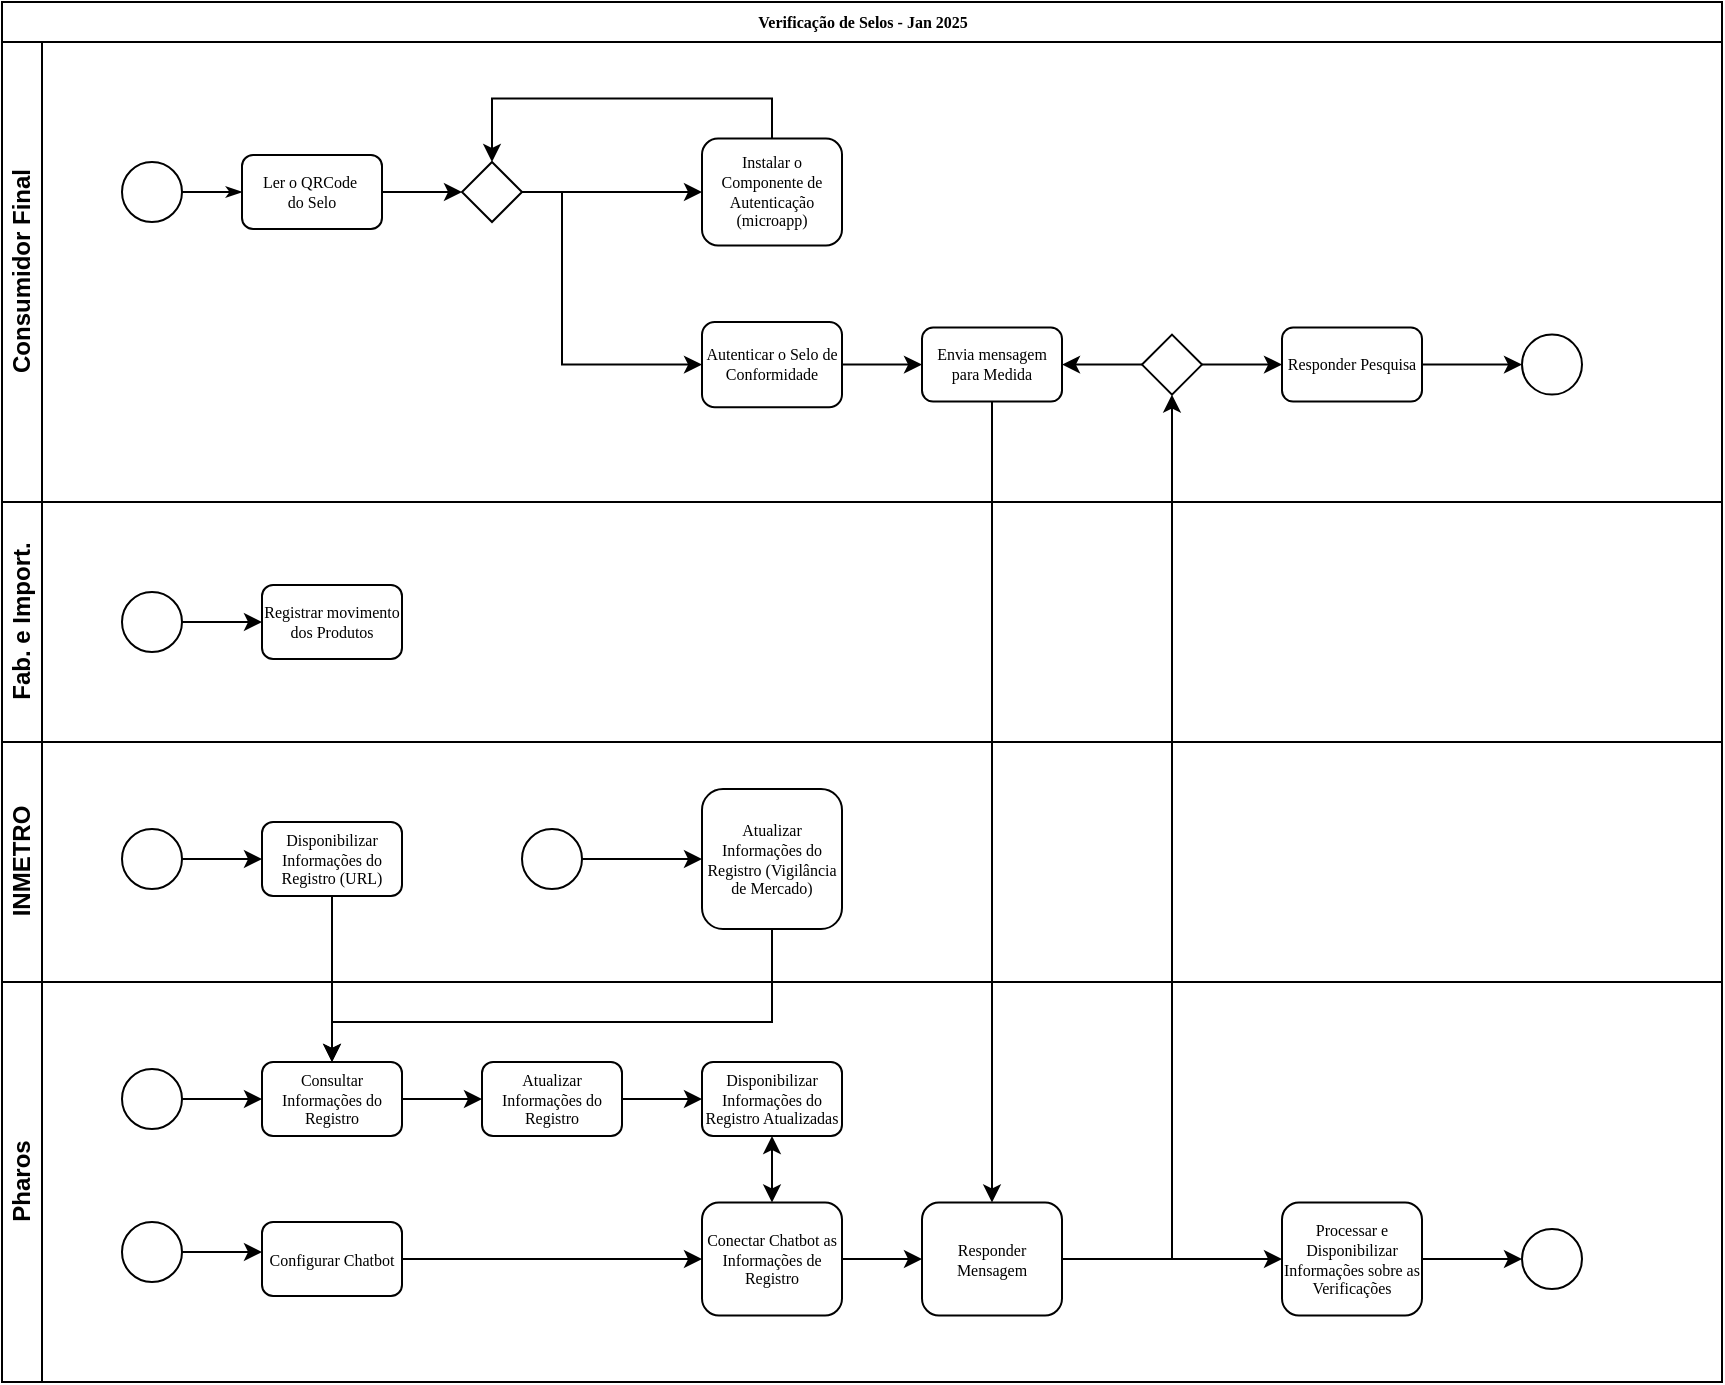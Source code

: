 <mxfile version="24.7.14">
  <diagram name="Page-1" id="c7488fd3-1785-93aa-aadb-54a6760d102a">
    <mxGraphModel dx="1185" dy="654" grid="1" gridSize="10" guides="1" tooltips="1" connect="1" arrows="1" fold="1" page="1" pageScale="1" pageWidth="1100" pageHeight="850" background="none" math="0" shadow="0">
      <root>
        <mxCell id="0" />
        <mxCell id="1" parent="0" />
        <mxCell id="2b4e8129b02d487f-1" value="Verificação de Selos - Jan 2025" style="swimlane;html=1;childLayout=stackLayout;horizontal=1;startSize=20;horizontalStack=0;rounded=0;shadow=0;labelBackgroundColor=none;strokeWidth=1;fontFamily=Verdana;fontSize=8;align=center;" parent="1" vertex="1">
          <mxGeometry x="180" y="70" width="860" height="690" as="geometry" />
        </mxCell>
        <mxCell id="2b4e8129b02d487f-2" value="Consumidor Final" style="swimlane;html=1;startSize=20;horizontal=0;" parent="2b4e8129b02d487f-1" vertex="1">
          <mxGeometry y="20" width="860" height="230" as="geometry" />
        </mxCell>
        <mxCell id="2b4e8129b02d487f-18" style="edgeStyle=orthogonalEdgeStyle;rounded=0;html=1;labelBackgroundColor=none;startArrow=none;startFill=0;startSize=5;endArrow=classicThin;endFill=1;endSize=5;jettySize=auto;orthogonalLoop=1;strokeWidth=1;fontFamily=Verdana;fontSize=8" parent="2b4e8129b02d487f-2" source="2b4e8129b02d487f-5" target="2b4e8129b02d487f-6" edge="1">
          <mxGeometry relative="1" as="geometry" />
        </mxCell>
        <mxCell id="2b4e8129b02d487f-5" value="" style="ellipse;whiteSpace=wrap;html=1;rounded=0;shadow=0;labelBackgroundColor=none;strokeWidth=1;fontFamily=Verdana;fontSize=8;align=center;" parent="2b4e8129b02d487f-2" vertex="1">
          <mxGeometry x="60" y="60" width="30" height="30" as="geometry" />
        </mxCell>
        <mxCell id="TjJBPhh7IqeXCysBH1En-6" value="" style="edgeStyle=orthogonalEdgeStyle;rounded=0;orthogonalLoop=1;jettySize=auto;html=1;" parent="2b4e8129b02d487f-2" source="2b4e8129b02d487f-6" target="TjJBPhh7IqeXCysBH1En-5" edge="1">
          <mxGeometry relative="1" as="geometry" />
        </mxCell>
        <mxCell id="2b4e8129b02d487f-6" value="Ler o QRCode&amp;nbsp;&lt;div&gt;do Selo&lt;/div&gt;" style="rounded=1;whiteSpace=wrap;html=1;shadow=0;labelBackgroundColor=none;strokeWidth=1;fontFamily=Verdana;fontSize=8;align=center;" parent="2b4e8129b02d487f-2" vertex="1">
          <mxGeometry x="120" y="56.5" width="70" height="37" as="geometry" />
        </mxCell>
        <mxCell id="TjJBPhh7IqeXCysBH1En-10" value="" style="edgeStyle=orthogonalEdgeStyle;rounded=0;orthogonalLoop=1;jettySize=auto;html=1;entryX=0;entryY=0.5;entryDx=0;entryDy=0;" parent="2b4e8129b02d487f-2" source="TjJBPhh7IqeXCysBH1En-5" target="TjJBPhh7IqeXCysBH1En-16" edge="1">
          <mxGeometry relative="1" as="geometry">
            <mxPoint x="300" y="145.0" as="targetPoint" />
            <Array as="points">
              <mxPoint x="280" y="75" />
              <mxPoint x="280" y="161" />
            </Array>
          </mxGeometry>
        </mxCell>
        <mxCell id="TjJBPhh7IqeXCysBH1En-5" value="" style="strokeWidth=1;html=1;shape=mxgraph.flowchart.decision;whiteSpace=wrap;rounded=1;shadow=0;labelBackgroundColor=none;fontFamily=Verdana;fontSize=8;align=center;" parent="2b4e8129b02d487f-2" vertex="1">
          <mxGeometry x="230" y="60.0" width="30" height="30" as="geometry" />
        </mxCell>
        <mxCell id="TjJBPhh7IqeXCysBH1En-7" value="Envia mensagem para Medida" style="rounded=1;whiteSpace=wrap;html=1;shadow=0;labelBackgroundColor=none;strokeWidth=1;fontFamily=Verdana;fontSize=8;align=center;" parent="2b4e8129b02d487f-2" vertex="1">
          <mxGeometry x="460" y="142.81" width="70" height="37" as="geometry" />
        </mxCell>
        <mxCell id="TjJBPhh7IqeXCysBH1En-14" value="" style="edgeStyle=orthogonalEdgeStyle;rounded=0;orthogonalLoop=1;jettySize=auto;html=1;entryX=0;entryY=0.5;entryDx=0;entryDy=0;" parent="2b4e8129b02d487f-2" source="TjJBPhh7IqeXCysBH1En-5" target="TjJBPhh7IqeXCysBH1En-18" edge="1">
          <mxGeometry relative="1" as="geometry">
            <mxPoint x="440" y="165" as="sourcePoint" />
            <mxPoint x="330" y="75.0" as="targetPoint" />
          </mxGeometry>
        </mxCell>
        <mxCell id="TjJBPhh7IqeXCysBH1En-24" value="" style="edgeStyle=orthogonalEdgeStyle;rounded=0;orthogonalLoop=1;jettySize=auto;html=1;entryX=0;entryY=0.5;entryDx=0;entryDy=0;" parent="2b4e8129b02d487f-2" source="TjJBPhh7IqeXCysBH1En-16" target="TjJBPhh7IqeXCysBH1En-7" edge="1">
          <mxGeometry relative="1" as="geometry">
            <mxPoint x="459" y="159" as="targetPoint" />
          </mxGeometry>
        </mxCell>
        <mxCell id="TjJBPhh7IqeXCysBH1En-16" value="Autenticar o Selo de Conformidade" style="rounded=1;whiteSpace=wrap;html=1;shadow=0;labelBackgroundColor=none;strokeWidth=1;fontFamily=Verdana;fontSize=8;align=center;" parent="2b4e8129b02d487f-2" vertex="1">
          <mxGeometry x="350" y="140" width="70" height="42.62" as="geometry" />
        </mxCell>
        <mxCell id="lS37dKiJ8wTq1rKE8fun-17" value="" style="edgeStyle=orthogonalEdgeStyle;rounded=0;orthogonalLoop=1;jettySize=auto;html=1;entryX=0.5;entryY=0;entryDx=0;entryDy=0;entryPerimeter=0;exitX=0.5;exitY=0;exitDx=0;exitDy=0;" edge="1" parent="2b4e8129b02d487f-2" source="TjJBPhh7IqeXCysBH1En-18" target="TjJBPhh7IqeXCysBH1En-5">
          <mxGeometry relative="1" as="geometry">
            <mxPoint x="385" y="-31.75" as="targetPoint" />
          </mxGeometry>
        </mxCell>
        <mxCell id="TjJBPhh7IqeXCysBH1En-18" value="Instalar o &lt;br&gt;Componente de Autenticação&lt;div&gt;(microapp)&lt;/div&gt;" style="rounded=1;whiteSpace=wrap;html=1;shadow=0;labelBackgroundColor=none;strokeWidth=1;fontFamily=Verdana;fontSize=8;align=center;" parent="2b4e8129b02d487f-2" vertex="1">
          <mxGeometry x="350" y="48.25" width="70" height="53.5" as="geometry" />
        </mxCell>
        <mxCell id="lS37dKiJ8wTq1rKE8fun-57" value="" style="edgeStyle=orthogonalEdgeStyle;rounded=0;orthogonalLoop=1;jettySize=auto;html=1;" edge="1" parent="2b4e8129b02d487f-2" source="lS37dKiJ8wTq1rKE8fun-48" target="lS37dKiJ8wTq1rKE8fun-56">
          <mxGeometry relative="1" as="geometry" />
        </mxCell>
        <mxCell id="lS37dKiJ8wTq1rKE8fun-48" value="" style="strokeWidth=1;html=1;shape=mxgraph.flowchart.decision;whiteSpace=wrap;rounded=1;shadow=0;labelBackgroundColor=none;fontFamily=Verdana;fontSize=8;align=center;" vertex="1" parent="2b4e8129b02d487f-2">
          <mxGeometry x="570" y="146.31" width="30" height="30" as="geometry" />
        </mxCell>
        <mxCell id="lS37dKiJ8wTq1rKE8fun-47" value="" style="edgeStyle=orthogonalEdgeStyle;rounded=0;orthogonalLoop=1;jettySize=auto;html=1;entryX=1;entryY=0.5;entryDx=0;entryDy=0;exitX=0;exitY=0.5;exitDx=0;exitDy=0;exitPerimeter=0;" edge="1" parent="2b4e8129b02d487f-2" source="lS37dKiJ8wTq1rKE8fun-48" target="TjJBPhh7IqeXCysBH1En-7">
          <mxGeometry relative="1" as="geometry">
            <mxPoint x="610" y="608.5" as="targetPoint" />
            <Array as="points" />
          </mxGeometry>
        </mxCell>
        <mxCell id="lS37dKiJ8wTq1rKE8fun-59" value="" style="edgeStyle=orthogonalEdgeStyle;rounded=0;orthogonalLoop=1;jettySize=auto;html=1;" edge="1" parent="2b4e8129b02d487f-2" source="lS37dKiJ8wTq1rKE8fun-56" target="lS37dKiJ8wTq1rKE8fun-58">
          <mxGeometry relative="1" as="geometry" />
        </mxCell>
        <mxCell id="lS37dKiJ8wTq1rKE8fun-56" value="Responder Pesquisa" style="rounded=1;whiteSpace=wrap;html=1;shadow=0;labelBackgroundColor=none;strokeWidth=1;fontFamily=Verdana;fontSize=8;align=center;" vertex="1" parent="2b4e8129b02d487f-2">
          <mxGeometry x="640" y="142.81" width="70" height="37" as="geometry" />
        </mxCell>
        <mxCell id="lS37dKiJ8wTq1rKE8fun-58" value="" style="ellipse;whiteSpace=wrap;html=1;rounded=0;shadow=0;labelBackgroundColor=none;strokeWidth=1;fontFamily=Verdana;fontSize=8;align=center;" vertex="1" parent="2b4e8129b02d487f-2">
          <mxGeometry x="760" y="146.31" width="30" height="30" as="geometry" />
        </mxCell>
        <mxCell id="2b4e8129b02d487f-3" value="Fab. e Import." style="swimlane;html=1;startSize=20;horizontal=0;" parent="2b4e8129b02d487f-1" vertex="1">
          <mxGeometry y="250" width="860" height="120" as="geometry">
            <mxRectangle y="290" width="860" height="30" as="alternateBounds" />
          </mxGeometry>
        </mxCell>
        <mxCell id="lS37dKiJ8wTq1rKE8fun-3" value="Registrar movimento dos Produtos" style="rounded=1;whiteSpace=wrap;html=1;shadow=0;labelBackgroundColor=none;strokeWidth=1;fontFamily=Verdana;fontSize=8;align=center;" vertex="1" parent="2b4e8129b02d487f-3">
          <mxGeometry x="130" y="41.5" width="70" height="37" as="geometry" />
        </mxCell>
        <mxCell id="lS37dKiJ8wTq1rKE8fun-5" value="" style="edgeStyle=orthogonalEdgeStyle;rounded=0;orthogonalLoop=1;jettySize=auto;html=1;" edge="1" parent="2b4e8129b02d487f-3" source="lS37dKiJ8wTq1rKE8fun-4" target="lS37dKiJ8wTq1rKE8fun-3">
          <mxGeometry relative="1" as="geometry" />
        </mxCell>
        <mxCell id="lS37dKiJ8wTq1rKE8fun-4" value="" style="ellipse;whiteSpace=wrap;html=1;rounded=0;shadow=0;labelBackgroundColor=none;strokeWidth=1;fontFamily=Verdana;fontSize=8;align=center;" vertex="1" parent="2b4e8129b02d487f-3">
          <mxGeometry x="60" y="45" width="30" height="30" as="geometry" />
        </mxCell>
        <mxCell id="lS37dKiJ8wTq1rKE8fun-10" value="" style="edgeStyle=orthogonalEdgeStyle;rounded=0;orthogonalLoop=1;jettySize=auto;html=1;" edge="1" parent="2b4e8129b02d487f-1" source="lS37dKiJ8wTq1rKE8fun-6" target="lS37dKiJ8wTq1rKE8fun-9">
          <mxGeometry relative="1" as="geometry" />
        </mxCell>
        <mxCell id="lS37dKiJ8wTq1rKE8fun-45" value="" style="edgeStyle=orthogonalEdgeStyle;rounded=0;orthogonalLoop=1;jettySize=auto;html=1;" edge="1" parent="2b4e8129b02d487f-1" source="TjJBPhh7IqeXCysBH1En-7" target="lS37dKiJ8wTq1rKE8fun-42">
          <mxGeometry relative="1" as="geometry">
            <mxPoint x="495" y="279.81" as="targetPoint" />
          </mxGeometry>
        </mxCell>
        <mxCell id="2b4e8129b02d487f-4" value="INMETRO" style="swimlane;html=1;startSize=20;horizontal=0;" parent="2b4e8129b02d487f-1" vertex="1">
          <mxGeometry y="370" width="860" height="120" as="geometry">
            <mxRectangle y="440" width="860" height="30" as="alternateBounds" />
          </mxGeometry>
        </mxCell>
        <mxCell id="lS37dKiJ8wTq1rKE8fun-6" value="Disponibilizar Informações do Registro (URL)" style="rounded=1;whiteSpace=wrap;html=1;shadow=0;labelBackgroundColor=none;strokeWidth=1;fontFamily=Verdana;fontSize=8;align=center;" vertex="1" parent="2b4e8129b02d487f-4">
          <mxGeometry x="130" y="40" width="70" height="37" as="geometry" />
        </mxCell>
        <mxCell id="lS37dKiJ8wTq1rKE8fun-7" value="" style="edgeStyle=orthogonalEdgeStyle;rounded=0;orthogonalLoop=1;jettySize=auto;html=1;" edge="1" parent="2b4e8129b02d487f-4" source="lS37dKiJ8wTq1rKE8fun-8" target="lS37dKiJ8wTq1rKE8fun-6">
          <mxGeometry relative="1" as="geometry" />
        </mxCell>
        <mxCell id="lS37dKiJ8wTq1rKE8fun-8" value="" style="ellipse;whiteSpace=wrap;html=1;rounded=0;shadow=0;labelBackgroundColor=none;strokeWidth=1;fontFamily=Verdana;fontSize=8;align=center;" vertex="1" parent="2b4e8129b02d487f-4">
          <mxGeometry x="60" y="43.5" width="30" height="30" as="geometry" />
        </mxCell>
        <mxCell id="lS37dKiJ8wTq1rKE8fun-51" value="Atualizar Informações do Registro (Vigilância de Mercado)" style="rounded=1;whiteSpace=wrap;html=1;shadow=0;labelBackgroundColor=none;strokeWidth=1;fontFamily=Verdana;fontSize=8;align=center;" vertex="1" parent="2b4e8129b02d487f-4">
          <mxGeometry x="350" y="23.5" width="70" height="70" as="geometry" />
        </mxCell>
        <mxCell id="lS37dKiJ8wTq1rKE8fun-52" value="" style="edgeStyle=orthogonalEdgeStyle;rounded=0;orthogonalLoop=1;jettySize=auto;html=1;" edge="1" parent="2b4e8129b02d487f-4" source="lS37dKiJ8wTq1rKE8fun-53" target="lS37dKiJ8wTq1rKE8fun-51">
          <mxGeometry relative="1" as="geometry" />
        </mxCell>
        <mxCell id="lS37dKiJ8wTq1rKE8fun-53" value="" style="ellipse;whiteSpace=wrap;html=1;rounded=0;shadow=0;labelBackgroundColor=none;strokeWidth=1;fontFamily=Verdana;fontSize=8;align=center;" vertex="1" parent="2b4e8129b02d487f-4">
          <mxGeometry x="260" y="43.5" width="30" height="30" as="geometry" />
        </mxCell>
        <mxCell id="lS37dKiJ8wTq1rKE8fun-2" value="Pharos" style="swimlane;html=1;startSize=20;horizontal=0;" vertex="1" parent="2b4e8129b02d487f-1">
          <mxGeometry y="490" width="860" height="200" as="geometry">
            <mxRectangle y="590" width="860" height="30" as="alternateBounds" />
          </mxGeometry>
        </mxCell>
        <mxCell id="lS37dKiJ8wTq1rKE8fun-12" value="" style="edgeStyle=orthogonalEdgeStyle;rounded=0;orthogonalLoop=1;jettySize=auto;html=1;" edge="1" parent="lS37dKiJ8wTq1rKE8fun-2" source="lS37dKiJ8wTq1rKE8fun-9" target="lS37dKiJ8wTq1rKE8fun-11">
          <mxGeometry relative="1" as="geometry" />
        </mxCell>
        <mxCell id="lS37dKiJ8wTq1rKE8fun-9" value="Consultar Informações do Registro" style="rounded=1;whiteSpace=wrap;html=1;shadow=0;labelBackgroundColor=none;strokeWidth=1;fontFamily=Verdana;fontSize=8;align=center;" vertex="1" parent="lS37dKiJ8wTq1rKE8fun-2">
          <mxGeometry x="130" y="40" width="70" height="37" as="geometry" />
        </mxCell>
        <mxCell id="lS37dKiJ8wTq1rKE8fun-15" value="" style="edgeStyle=orthogonalEdgeStyle;rounded=0;orthogonalLoop=1;jettySize=auto;html=1;" edge="1" parent="lS37dKiJ8wTq1rKE8fun-2" source="lS37dKiJ8wTq1rKE8fun-11" target="lS37dKiJ8wTq1rKE8fun-14">
          <mxGeometry relative="1" as="geometry" />
        </mxCell>
        <mxCell id="lS37dKiJ8wTq1rKE8fun-11" value="Atualizar Informações do Registro" style="rounded=1;whiteSpace=wrap;html=1;shadow=0;labelBackgroundColor=none;strokeWidth=1;fontFamily=Verdana;fontSize=8;align=center;fontStyle=0" vertex="1" parent="lS37dKiJ8wTq1rKE8fun-2">
          <mxGeometry x="240" y="40" width="70" height="37" as="geometry" />
        </mxCell>
        <mxCell id="lS37dKiJ8wTq1rKE8fun-27" value="" style="rounded=0;orthogonalLoop=1;jettySize=auto;html=1;verticalAlign=middle;horizontal=1;startArrow=classic;startFill=1;" edge="1" parent="lS37dKiJ8wTq1rKE8fun-2" source="lS37dKiJ8wTq1rKE8fun-14" target="lS37dKiJ8wTq1rKE8fun-25">
          <mxGeometry relative="1" as="geometry" />
        </mxCell>
        <mxCell id="lS37dKiJ8wTq1rKE8fun-14" value="Disponibilizar Informações do Registro Atualizadas" style="rounded=1;whiteSpace=wrap;html=1;shadow=0;labelBackgroundColor=none;strokeWidth=1;fontFamily=Verdana;fontSize=8;align=center;fontStyle=0" vertex="1" parent="lS37dKiJ8wTq1rKE8fun-2">
          <mxGeometry x="350" y="40" width="70" height="37" as="geometry" />
        </mxCell>
        <mxCell id="lS37dKiJ8wTq1rKE8fun-19" value="" style="edgeStyle=orthogonalEdgeStyle;rounded=0;orthogonalLoop=1;jettySize=auto;html=1;entryX=0;entryY=0.5;entryDx=0;entryDy=0;" edge="1" parent="lS37dKiJ8wTq1rKE8fun-2" source="lS37dKiJ8wTq1rKE8fun-20" target="lS37dKiJ8wTq1rKE8fun-9">
          <mxGeometry relative="1" as="geometry">
            <mxPoint x="130" y="59" as="targetPoint" />
          </mxGeometry>
        </mxCell>
        <mxCell id="lS37dKiJ8wTq1rKE8fun-20" value="" style="ellipse;whiteSpace=wrap;html=1;rounded=0;shadow=0;labelBackgroundColor=none;strokeWidth=1;fontFamily=Verdana;fontSize=8;align=center;" vertex="1" parent="lS37dKiJ8wTq1rKE8fun-2">
          <mxGeometry x="60" y="43.5" width="30" height="30" as="geometry" />
        </mxCell>
        <mxCell id="lS37dKiJ8wTq1rKE8fun-21" value="" style="edgeStyle=orthogonalEdgeStyle;rounded=0;orthogonalLoop=1;jettySize=auto;html=1;entryX=0;entryY=0.5;entryDx=0;entryDy=0;" edge="1" parent="lS37dKiJ8wTq1rKE8fun-2" source="lS37dKiJ8wTq1rKE8fun-22">
          <mxGeometry relative="1" as="geometry">
            <mxPoint x="130" y="135" as="targetPoint" />
          </mxGeometry>
        </mxCell>
        <mxCell id="lS37dKiJ8wTq1rKE8fun-22" value="" style="ellipse;whiteSpace=wrap;html=1;rounded=0;shadow=0;labelBackgroundColor=none;strokeWidth=1;fontFamily=Verdana;fontSize=8;align=center;" vertex="1" parent="lS37dKiJ8wTq1rKE8fun-2">
          <mxGeometry x="60" y="120" width="30" height="30" as="geometry" />
        </mxCell>
        <mxCell id="lS37dKiJ8wTq1rKE8fun-26" value="" style="edgeStyle=orthogonalEdgeStyle;rounded=0;orthogonalLoop=1;jettySize=auto;html=1;" edge="1" parent="lS37dKiJ8wTq1rKE8fun-2" source="lS37dKiJ8wTq1rKE8fun-24" target="lS37dKiJ8wTq1rKE8fun-25">
          <mxGeometry relative="1" as="geometry" />
        </mxCell>
        <mxCell id="lS37dKiJ8wTq1rKE8fun-24" value="Configurar Chatbot" style="rounded=1;whiteSpace=wrap;html=1;shadow=0;labelBackgroundColor=none;strokeWidth=1;fontFamily=Verdana;fontSize=8;align=center;fontStyle=0" vertex="1" parent="lS37dKiJ8wTq1rKE8fun-2">
          <mxGeometry x="130" y="120" width="70" height="37" as="geometry" />
        </mxCell>
        <mxCell id="lS37dKiJ8wTq1rKE8fun-43" value="" style="edgeStyle=orthogonalEdgeStyle;rounded=0;orthogonalLoop=1;jettySize=auto;html=1;" edge="1" parent="lS37dKiJ8wTq1rKE8fun-2" source="lS37dKiJ8wTq1rKE8fun-25" target="lS37dKiJ8wTq1rKE8fun-42">
          <mxGeometry relative="1" as="geometry" />
        </mxCell>
        <mxCell id="lS37dKiJ8wTq1rKE8fun-25" value="Conectar Chatbot as Informações de Registro" style="rounded=1;whiteSpace=wrap;html=1;shadow=0;labelBackgroundColor=none;strokeWidth=1;fontFamily=Verdana;fontSize=8;align=center;fontStyle=0" vertex="1" parent="lS37dKiJ8wTq1rKE8fun-2">
          <mxGeometry x="350" y="110.25" width="70" height="56.5" as="geometry" />
        </mxCell>
        <mxCell id="lS37dKiJ8wTq1rKE8fun-62" value="" style="edgeStyle=orthogonalEdgeStyle;rounded=0;orthogonalLoop=1;jettySize=auto;html=1;entryX=0;entryY=0.5;entryDx=0;entryDy=0;" edge="1" parent="lS37dKiJ8wTq1rKE8fun-2" source="lS37dKiJ8wTq1rKE8fun-42" target="lS37dKiJ8wTq1rKE8fun-60">
          <mxGeometry relative="1" as="geometry">
            <mxPoint x="495" y="246.75" as="targetPoint" />
          </mxGeometry>
        </mxCell>
        <mxCell id="lS37dKiJ8wTq1rKE8fun-42" value="Responder Mensagem" style="rounded=1;whiteSpace=wrap;html=1;shadow=0;labelBackgroundColor=none;strokeWidth=1;fontFamily=Verdana;fontSize=8;align=center;fontStyle=0" vertex="1" parent="lS37dKiJ8wTq1rKE8fun-2">
          <mxGeometry x="460" y="110.25" width="70" height="56.5" as="geometry" />
        </mxCell>
        <mxCell id="lS37dKiJ8wTq1rKE8fun-64" value="" style="edgeStyle=orthogonalEdgeStyle;rounded=0;orthogonalLoop=1;jettySize=auto;html=1;" edge="1" parent="lS37dKiJ8wTq1rKE8fun-2" source="lS37dKiJ8wTq1rKE8fun-60" target="lS37dKiJ8wTq1rKE8fun-63">
          <mxGeometry relative="1" as="geometry" />
        </mxCell>
        <mxCell id="lS37dKiJ8wTq1rKE8fun-60" value="Processar e Disponibilizar Informações sobre as Verificações" style="rounded=1;whiteSpace=wrap;html=1;shadow=0;labelBackgroundColor=none;strokeWidth=1;fontFamily=Verdana;fontSize=8;align=center;fontStyle=0" vertex="1" parent="lS37dKiJ8wTq1rKE8fun-2">
          <mxGeometry x="640" y="110.25" width="70" height="56.5" as="geometry" />
        </mxCell>
        <mxCell id="lS37dKiJ8wTq1rKE8fun-63" value="" style="ellipse;whiteSpace=wrap;html=1;rounded=0;shadow=0;labelBackgroundColor=none;strokeWidth=1;fontFamily=Verdana;fontSize=8;align=center;" vertex="1" parent="lS37dKiJ8wTq1rKE8fun-2">
          <mxGeometry x="760" y="123.5" width="30" height="30" as="geometry" />
        </mxCell>
        <mxCell id="lS37dKiJ8wTq1rKE8fun-54" value="" style="edgeStyle=orthogonalEdgeStyle;rounded=0;orthogonalLoop=1;jettySize=auto;html=1;entryX=0.5;entryY=0;entryDx=0;entryDy=0;exitX=0.5;exitY=1;exitDx=0;exitDy=0;" edge="1" parent="2b4e8129b02d487f-1" source="lS37dKiJ8wTq1rKE8fun-51" target="lS37dKiJ8wTq1rKE8fun-9">
          <mxGeometry relative="1" as="geometry">
            <Array as="points">
              <mxPoint x="385" y="510" />
              <mxPoint x="165" y="510" />
            </Array>
          </mxGeometry>
        </mxCell>
        <mxCell id="lS37dKiJ8wTq1rKE8fun-50" value="" style="edgeStyle=orthogonalEdgeStyle;rounded=0;orthogonalLoop=1;jettySize=auto;html=1;" edge="1" parent="2b4e8129b02d487f-1" source="lS37dKiJ8wTq1rKE8fun-42" target="lS37dKiJ8wTq1rKE8fun-48">
          <mxGeometry relative="1" as="geometry" />
        </mxCell>
      </root>
    </mxGraphModel>
  </diagram>
</mxfile>
